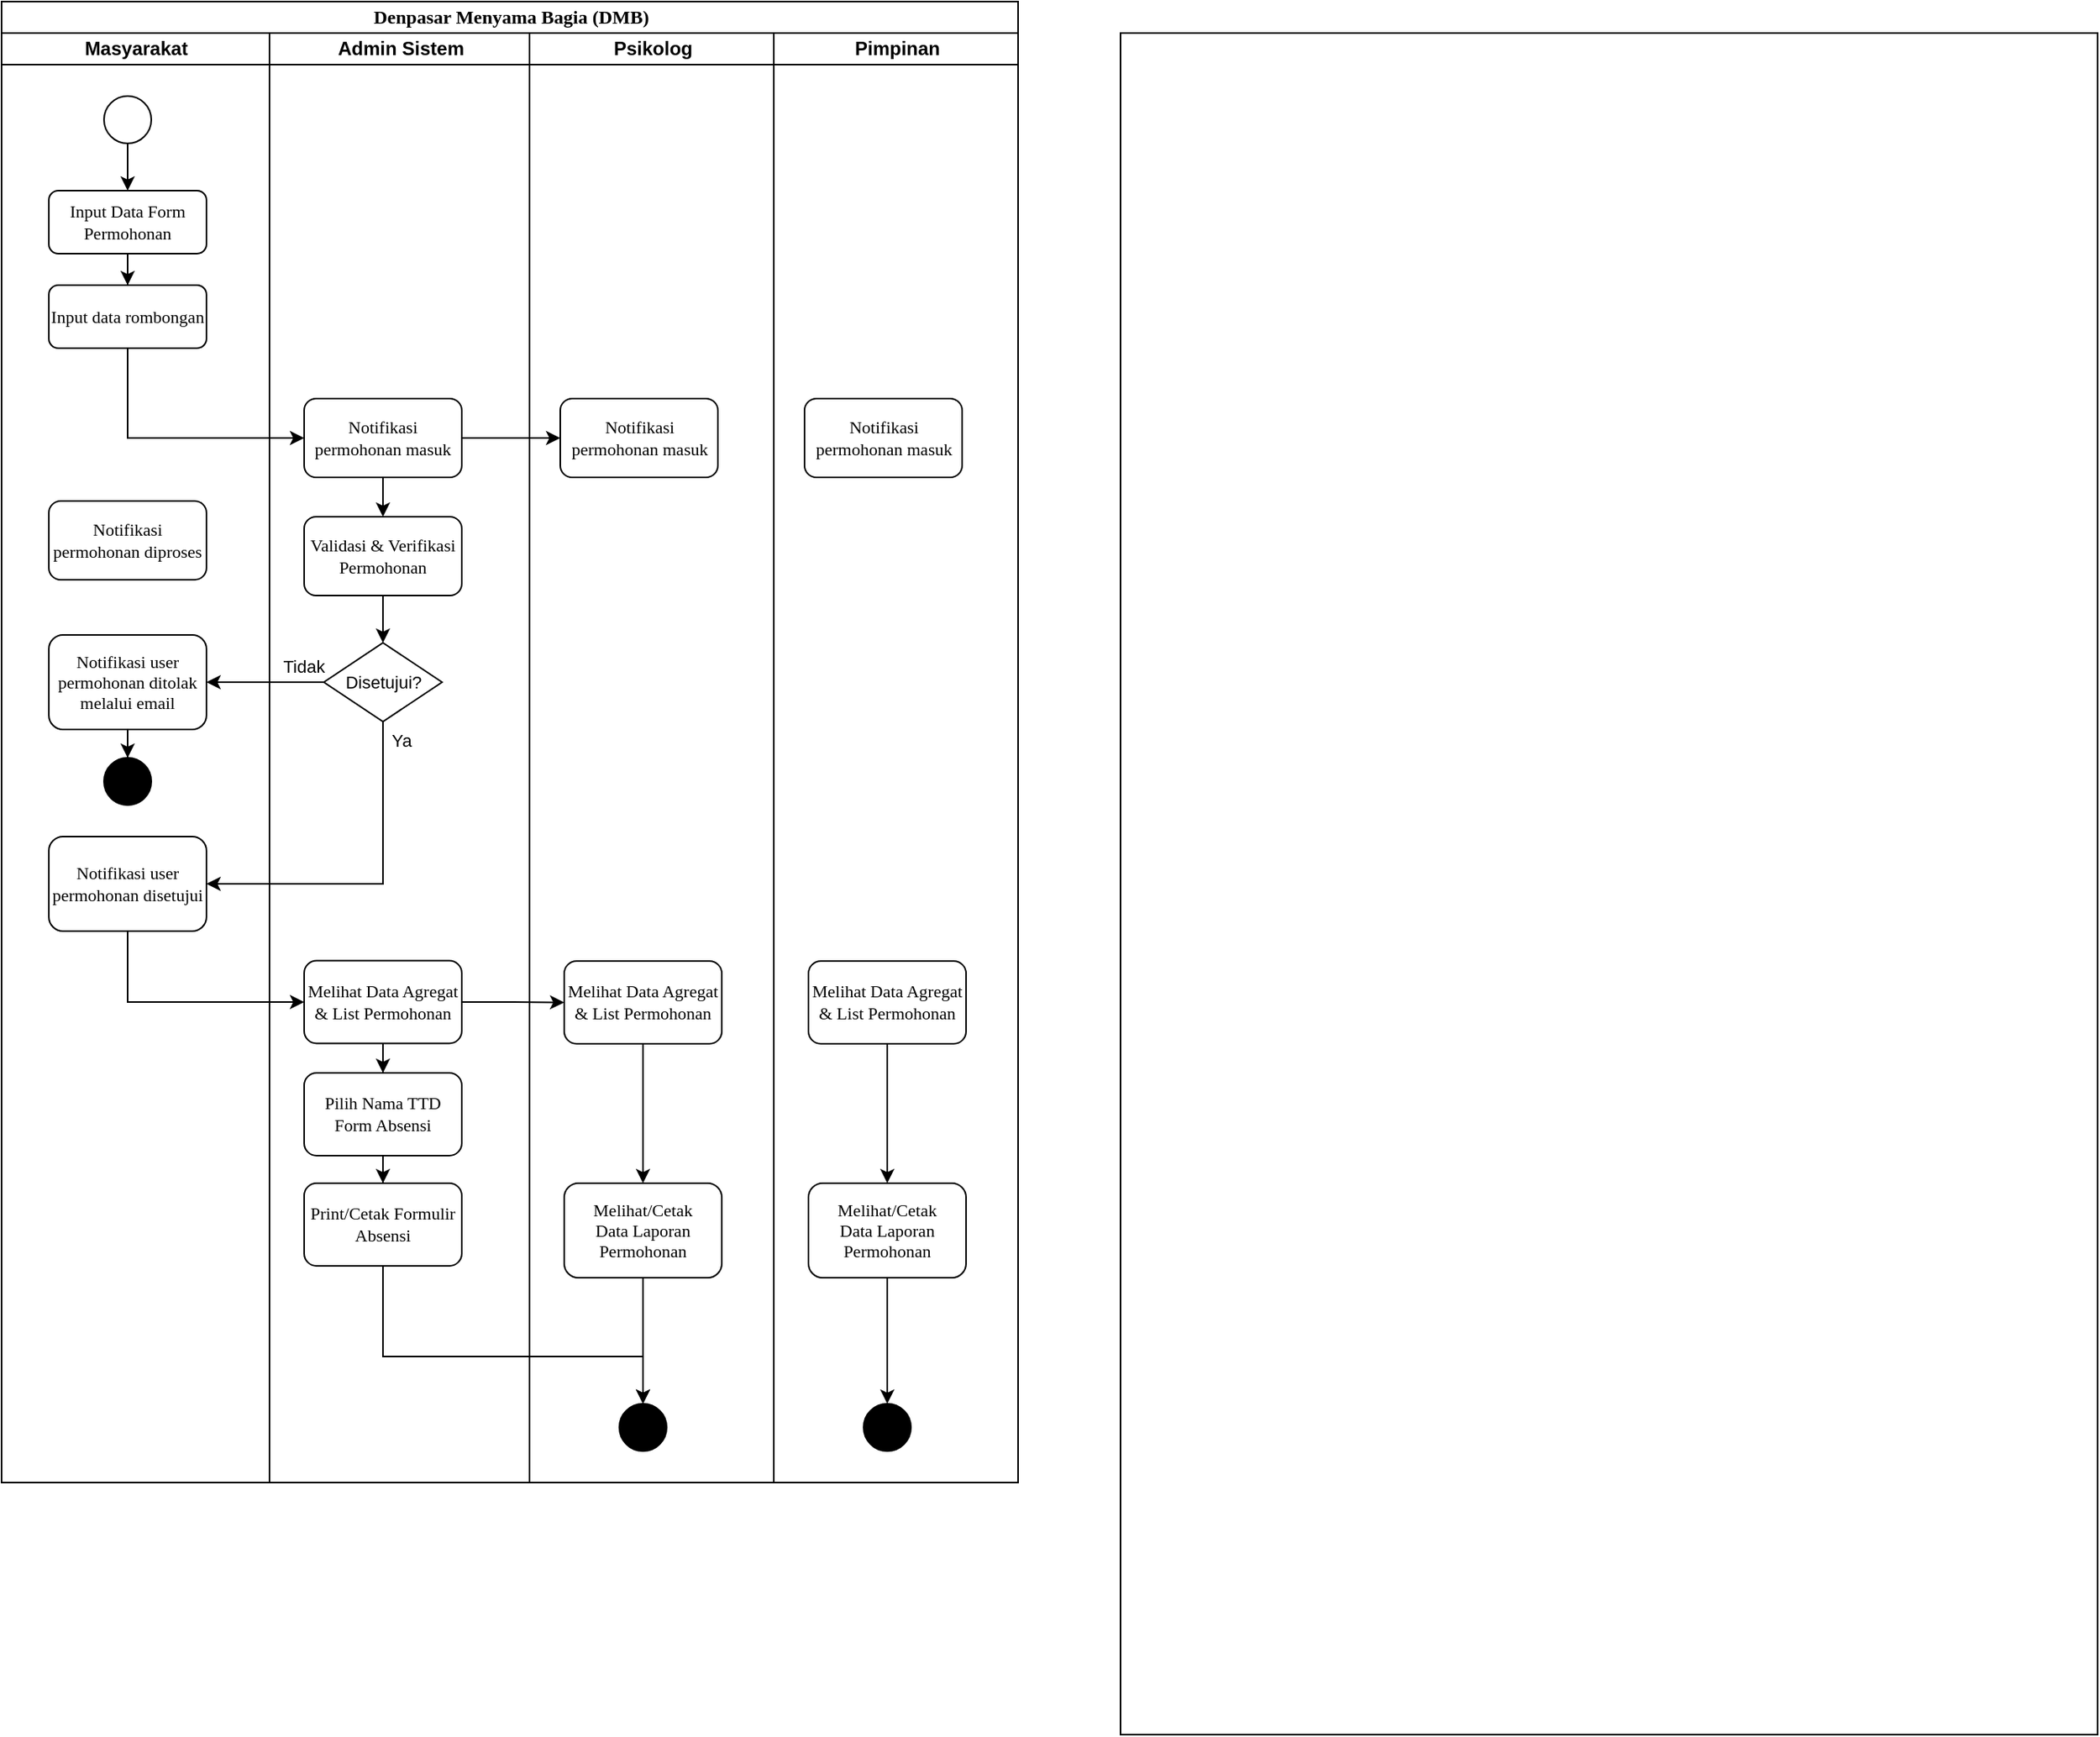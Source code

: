 <mxfile version="26.0.6">
  <diagram name="Page-1" id="74e2e168-ea6b-b213-b513-2b3c1d86103e">
    <mxGraphModel dx="1004" dy="541" grid="1" gridSize="10" guides="1" tooltips="1" connect="1" arrows="1" fold="1" page="1" pageScale="1" pageWidth="1100" pageHeight="850" background="none" math="0" shadow="0">
      <root>
        <mxCell id="0" />
        <mxCell id="1" parent="0" />
        <mxCell id="NHuW_ycCEP214MvrEZXo-8" value="" style="rounded=0;whiteSpace=wrap;html=1;fillColor=none;" parent="1" vertex="1">
          <mxGeometry x="780" y="90" width="620" height="1080" as="geometry" />
        </mxCell>
        <mxCell id="77e6c97f196da883-1" value="&lt;font style=&quot;font-size: 12px;&quot;&gt;Denpasar Menyama Bagia (DMB)&lt;/font&gt;" style="swimlane;html=1;childLayout=stackLayout;startSize=20;rounded=0;shadow=0;labelBackgroundColor=none;strokeWidth=1;fontFamily=Verdana;fontSize=8;align=center;" parent="1" vertex="1">
          <mxGeometry x="70" y="70" width="645" height="940" as="geometry" />
        </mxCell>
        <mxCell id="77e6c97f196da883-2" value="Masyarakat" style="swimlane;html=1;startSize=20;" parent="77e6c97f196da883-1" vertex="1">
          <mxGeometry y="20" width="170" height="920" as="geometry" />
        </mxCell>
        <mxCell id="NHuW_ycCEP214MvrEZXo-3" style="edgeStyle=orthogonalEdgeStyle;rounded=0;orthogonalLoop=1;jettySize=auto;html=1;" parent="77e6c97f196da883-2" source="77e6c97f196da883-8" target="NHuW_ycCEP214MvrEZXo-2" edge="1">
          <mxGeometry relative="1" as="geometry" />
        </mxCell>
        <mxCell id="77e6c97f196da883-8" value="&lt;font style=&quot;font-size: 11px;&quot;&gt;Input Data Form Permohonan&lt;/font&gt;" style="rounded=1;whiteSpace=wrap;html=1;shadow=0;labelBackgroundColor=none;strokeWidth=1;fontFamily=Verdana;fontSize=8;align=center;" parent="77e6c97f196da883-2" vertex="1">
          <mxGeometry x="30" y="100" width="100" height="40" as="geometry" />
        </mxCell>
        <mxCell id="NHuW_ycCEP214MvrEZXo-1" style="edgeStyle=orthogonalEdgeStyle;rounded=0;orthogonalLoop=1;jettySize=auto;html=1;" parent="77e6c97f196da883-2" source="CfGLCQ-AVux36dYBFbCj-1" target="77e6c97f196da883-8" edge="1">
          <mxGeometry relative="1" as="geometry" />
        </mxCell>
        <mxCell id="CfGLCQ-AVux36dYBFbCj-1" value="" style="ellipse;whiteSpace=wrap;html=1;aspect=fixed;" parent="77e6c97f196da883-2" vertex="1">
          <mxGeometry x="65" y="40" width="30" height="30" as="geometry" />
        </mxCell>
        <mxCell id="9PPKJCup4GsYLii_3ZPz-2" value="&lt;font style=&quot;font-size: 11px;&quot;&gt;Notifikasi user permohonan disetujui&lt;/font&gt;" style="rounded=1;whiteSpace=wrap;html=1;shadow=0;labelBackgroundColor=none;strokeWidth=1;fontFamily=Verdana;fontSize=8;align=center;" parent="77e6c97f196da883-2" vertex="1">
          <mxGeometry x="30" y="510" width="100" height="60" as="geometry" />
        </mxCell>
        <mxCell id="glYdVUXlVzHkLnLTy9Cp-6" style="edgeStyle=orthogonalEdgeStyle;rounded=0;orthogonalLoop=1;jettySize=auto;html=1;" parent="77e6c97f196da883-2" source="glYdVUXlVzHkLnLTy9Cp-1" target="glYdVUXlVzHkLnLTy9Cp-5" edge="1">
          <mxGeometry relative="1" as="geometry" />
        </mxCell>
        <mxCell id="glYdVUXlVzHkLnLTy9Cp-1" value="&lt;font style=&quot;font-size: 11px;&quot;&gt;Notifikasi user permohonan ditolak melalui email&lt;/font&gt;" style="rounded=1;whiteSpace=wrap;html=1;shadow=0;labelBackgroundColor=none;strokeWidth=1;fontFamily=Verdana;fontSize=8;align=center;" parent="77e6c97f196da883-2" vertex="1">
          <mxGeometry x="30" y="382" width="100" height="60" as="geometry" />
        </mxCell>
        <mxCell id="glYdVUXlVzHkLnLTy9Cp-5" value="" style="ellipse;whiteSpace=wrap;html=1;fontSize=8;fontFamily=Verdana;rounded=1;shadow=0;labelBackgroundColor=none;strokeWidth=1;direction=south;fillColor=#000000;" parent="77e6c97f196da883-2" vertex="1">
          <mxGeometry x="65" y="460" width="30" height="30" as="geometry" />
        </mxCell>
        <mxCell id="glYdVUXlVzHkLnLTy9Cp-29" value="&lt;font style=&quot;font-size: 11px;&quot;&gt;Notifikasi permohonan diproses&lt;/font&gt;" style="rounded=1;whiteSpace=wrap;html=1;shadow=0;labelBackgroundColor=none;strokeWidth=1;fontFamily=Verdana;fontSize=8;align=center;" parent="77e6c97f196da883-2" vertex="1">
          <mxGeometry x="30" y="297" width="100" height="50" as="geometry" />
        </mxCell>
        <mxCell id="NHuW_ycCEP214MvrEZXo-2" value="&lt;span style=&quot;font-size: 11px;&quot;&gt;Input data rombongan&lt;br&gt;&lt;/span&gt;" style="rounded=1;whiteSpace=wrap;html=1;shadow=0;labelBackgroundColor=none;strokeWidth=1;fontFamily=Verdana;fontSize=8;align=center;" parent="77e6c97f196da883-2" vertex="1">
          <mxGeometry x="30" y="160" width="100" height="40" as="geometry" />
        </mxCell>
        <mxCell id="9PPKJCup4GsYLii_3ZPz-3" style="edgeStyle=orthogonalEdgeStyle;rounded=0;orthogonalLoop=1;jettySize=auto;html=1;entryX=1;entryY=0.5;entryDx=0;entryDy=0;exitX=0.5;exitY=1;exitDx=0;exitDy=0;" parent="77e6c97f196da883-1" source="CfGLCQ-AVux36dYBFbCj-6" target="9PPKJCup4GsYLii_3ZPz-2" edge="1">
          <mxGeometry relative="1" as="geometry">
            <mxPoint x="242" y="500" as="sourcePoint" />
            <mxPoint x="222" y="610" as="targetPoint" />
            <Array as="points">
              <mxPoint x="242" y="560" />
            </Array>
          </mxGeometry>
        </mxCell>
        <mxCell id="CfGLCQ-AVux36dYBFbCj-8" style="edgeStyle=orthogonalEdgeStyle;rounded=0;orthogonalLoop=1;jettySize=auto;html=1;fontSize=11;entryX=1;entryY=0.5;entryDx=0;entryDy=0;" parent="77e6c97f196da883-1" source="CfGLCQ-AVux36dYBFbCj-6" target="glYdVUXlVzHkLnLTy9Cp-1" edge="1">
          <mxGeometry relative="1" as="geometry">
            <mxPoint x="132" y="430" as="targetPoint" />
          </mxGeometry>
        </mxCell>
        <mxCell id="glYdVUXlVzHkLnLTy9Cp-19" style="edgeStyle=orthogonalEdgeStyle;rounded=0;orthogonalLoop=1;jettySize=auto;html=1;entryX=0;entryY=0.5;entryDx=0;entryDy=0;" parent="77e6c97f196da883-1" source="glYdVUXlVzHkLnLTy9Cp-15" target="CfGLCQ-AVux36dYBFbCj-18" edge="1">
          <mxGeometry relative="1" as="geometry">
            <Array as="points">
              <mxPoint x="242" y="860" />
              <mxPoint x="407" y="860" />
            </Array>
          </mxGeometry>
        </mxCell>
        <mxCell id="glYdVUXlVzHkLnLTy9Cp-20" style="edgeStyle=orthogonalEdgeStyle;rounded=0;orthogonalLoop=1;jettySize=auto;html=1;" parent="77e6c97f196da883-1" source="9PPKJCup4GsYLii_3ZPz-7" target="glYdVUXlVzHkLnLTy9Cp-17" edge="1">
          <mxGeometry relative="1" as="geometry" />
        </mxCell>
        <mxCell id="glYdVUXlVzHkLnLTy9Cp-28" style="edgeStyle=orthogonalEdgeStyle;rounded=0;orthogonalLoop=1;jettySize=auto;html=1;" parent="77e6c97f196da883-1" source="glYdVUXlVzHkLnLTy9Cp-24" target="glYdVUXlVzHkLnLTy9Cp-25" edge="1">
          <mxGeometry relative="1" as="geometry" />
        </mxCell>
        <mxCell id="77e6c97f196da883-3" value="Admin Sistem" style="swimlane;html=1;startSize=20;" parent="77e6c97f196da883-1" vertex="1">
          <mxGeometry x="170" y="20" width="165" height="920" as="geometry" />
        </mxCell>
        <mxCell id="CfGLCQ-AVux36dYBFbCj-6" value="Disetujui?" style="rhombus;whiteSpace=wrap;html=1;fontSize=11;" parent="77e6c97f196da883-3" vertex="1">
          <mxGeometry x="34.5" y="387" width="75" height="50" as="geometry" />
        </mxCell>
        <mxCell id="9PPKJCup4GsYLii_3ZPz-6" value="Tidak" style="text;html=1;strokeColor=none;fillColor=none;align=center;verticalAlign=middle;whiteSpace=wrap;rounded=0;fontSize=11;" parent="77e6c97f196da883-3" vertex="1">
          <mxGeometry x="-8" y="387" width="60" height="30" as="geometry" />
        </mxCell>
        <mxCell id="glYdVUXlVzHkLnLTy9Cp-14" style="edgeStyle=orthogonalEdgeStyle;rounded=0;orthogonalLoop=1;jettySize=auto;html=1;" parent="77e6c97f196da883-3" source="9PPKJCup4GsYLii_3ZPz-7" target="glYdVUXlVzHkLnLTy9Cp-12" edge="1">
          <mxGeometry relative="1" as="geometry" />
        </mxCell>
        <mxCell id="9PPKJCup4GsYLii_3ZPz-7" value="&lt;span style=&quot;font-size: 11px;&quot;&gt;Melihat Data Agregat &amp;amp; List Permohonan&lt;br&gt;&lt;/span&gt;" style="rounded=1;whiteSpace=wrap;html=1;shadow=0;labelBackgroundColor=none;strokeWidth=1;fontFamily=Verdana;fontSize=8;align=center;" parent="77e6c97f196da883-3" vertex="1">
          <mxGeometry x="22" y="588.75" width="100" height="52.5" as="geometry" />
        </mxCell>
        <mxCell id="77e6c97f196da883-11" value="&lt;font style=&quot;font-size: 11px;&quot;&gt;Validasi &amp;amp; Verifikasi Permohonan&lt;/font&gt;" style="rounded=1;whiteSpace=wrap;html=1;shadow=0;labelBackgroundColor=none;strokeWidth=1;fontFamily=Verdana;fontSize=8;align=center;" parent="77e6c97f196da883-3" vertex="1">
          <mxGeometry x="22" y="307" width="100" height="50" as="geometry" />
        </mxCell>
        <mxCell id="CfGLCQ-AVux36dYBFbCj-7" style="edgeStyle=orthogonalEdgeStyle;rounded=0;orthogonalLoop=1;jettySize=auto;html=1;fontSize=11;" parent="77e6c97f196da883-3" source="77e6c97f196da883-11" target="CfGLCQ-AVux36dYBFbCj-6" edge="1">
          <mxGeometry relative="1" as="geometry" />
        </mxCell>
        <mxCell id="glYdVUXlVzHkLnLTy9Cp-16" style="edgeStyle=orthogonalEdgeStyle;rounded=0;orthogonalLoop=1;jettySize=auto;html=1;" parent="77e6c97f196da883-3" source="glYdVUXlVzHkLnLTy9Cp-12" target="glYdVUXlVzHkLnLTy9Cp-15" edge="1">
          <mxGeometry relative="1" as="geometry" />
        </mxCell>
        <mxCell id="glYdVUXlVzHkLnLTy9Cp-12" value="&lt;span style=&quot;font-size: 11px;&quot;&gt;Pilih Nama TTD Form Absensi&lt;br&gt;&lt;/span&gt;" style="rounded=1;whiteSpace=wrap;html=1;shadow=0;labelBackgroundColor=none;strokeWidth=1;fontFamily=Verdana;fontSize=8;align=center;" parent="77e6c97f196da883-3" vertex="1">
          <mxGeometry x="22" y="660" width="100" height="52.5" as="geometry" />
        </mxCell>
        <mxCell id="glYdVUXlVzHkLnLTy9Cp-15" value="&lt;span style=&quot;font-size: 11px;&quot;&gt;Print/Cetak Formulir Absensi&lt;br&gt;&lt;/span&gt;" style="rounded=1;whiteSpace=wrap;html=1;shadow=0;labelBackgroundColor=none;strokeWidth=1;fontFamily=Verdana;fontSize=8;align=center;" parent="77e6c97f196da883-3" vertex="1">
          <mxGeometry x="22" y="730" width="100" height="52.5" as="geometry" />
        </mxCell>
        <mxCell id="glYdVUXlVzHkLnLTy9Cp-22" value="Ya" style="text;html=1;strokeColor=none;fillColor=none;align=center;verticalAlign=middle;whiteSpace=wrap;rounded=0;fontSize=11;" parent="77e6c97f196da883-3" vertex="1">
          <mxGeometry x="54" y="434" width="60" height="30" as="geometry" />
        </mxCell>
        <mxCell id="glYdVUXlVzHkLnLTy9Cp-27" style="edgeStyle=orthogonalEdgeStyle;rounded=0;orthogonalLoop=1;jettySize=auto;html=1;" parent="77e6c97f196da883-3" source="glYdVUXlVzHkLnLTy9Cp-24" target="77e6c97f196da883-11" edge="1">
          <mxGeometry relative="1" as="geometry" />
        </mxCell>
        <mxCell id="glYdVUXlVzHkLnLTy9Cp-24" value="&lt;font style=&quot;font-size: 11px;&quot;&gt;Notifikasi permohonan masuk&lt;/font&gt;" style="rounded=1;whiteSpace=wrap;html=1;shadow=0;labelBackgroundColor=none;strokeWidth=1;fontFamily=Verdana;fontSize=8;align=center;" parent="77e6c97f196da883-3" vertex="1">
          <mxGeometry x="22" y="232" width="100" height="50" as="geometry" />
        </mxCell>
        <mxCell id="77e6c97f196da883-4" value="Psikolog" style="swimlane;html=1;startSize=20;" parent="77e6c97f196da883-1" vertex="1">
          <mxGeometry x="335" y="20" width="155" height="920" as="geometry" />
        </mxCell>
        <mxCell id="CfGLCQ-AVux36dYBFbCj-13" value="&lt;font style=&quot;font-size: 11px;&quot;&gt;Melihat/Cetak&lt;br&gt;Data Laporan Permohonan&lt;/font&gt;" style="rounded=1;whiteSpace=wrap;html=1;shadow=0;labelBackgroundColor=none;strokeWidth=1;fontFamily=Verdana;fontSize=8;align=center;" parent="77e6c97f196da883-4" vertex="1">
          <mxGeometry x="22" y="730" width="100" height="60" as="geometry" />
        </mxCell>
        <mxCell id="CfGLCQ-AVux36dYBFbCj-19" value="" style="edgeStyle=orthogonalEdgeStyle;rounded=0;orthogonalLoop=1;jettySize=auto;html=1;fontSize=11;exitX=0.5;exitY=1;exitDx=0;exitDy=0;" parent="77e6c97f196da883-4" source="CfGLCQ-AVux36dYBFbCj-13" target="CfGLCQ-AVux36dYBFbCj-18" edge="1">
          <mxGeometry relative="1" as="geometry">
            <mxPoint x="72" y="986" as="sourcePoint" />
          </mxGeometry>
        </mxCell>
        <mxCell id="CfGLCQ-AVux36dYBFbCj-18" value="" style="ellipse;whiteSpace=wrap;html=1;fontSize=8;fontFamily=Verdana;rounded=1;shadow=0;labelBackgroundColor=none;strokeWidth=1;direction=south;fillColor=#000000;" parent="77e6c97f196da883-4" vertex="1">
          <mxGeometry x="57" y="870" width="30" height="30" as="geometry" />
        </mxCell>
        <mxCell id="glYdVUXlVzHkLnLTy9Cp-18" style="edgeStyle=orthogonalEdgeStyle;rounded=0;orthogonalLoop=1;jettySize=auto;html=1;" parent="77e6c97f196da883-4" source="glYdVUXlVzHkLnLTy9Cp-17" target="CfGLCQ-AVux36dYBFbCj-13" edge="1">
          <mxGeometry relative="1" as="geometry" />
        </mxCell>
        <mxCell id="glYdVUXlVzHkLnLTy9Cp-17" value="&lt;span style=&quot;font-size: 11px;&quot;&gt;Melihat Data Agregat &amp;amp; List Permohonan&lt;br&gt;&lt;/span&gt;" style="rounded=1;whiteSpace=wrap;html=1;shadow=0;labelBackgroundColor=none;strokeWidth=1;fontFamily=Verdana;fontSize=8;align=center;" parent="77e6c97f196da883-4" vertex="1">
          <mxGeometry x="22" y="589" width="100" height="52.5" as="geometry" />
        </mxCell>
        <mxCell id="glYdVUXlVzHkLnLTy9Cp-25" value="&lt;font style=&quot;font-size: 11px;&quot;&gt;Notifikasi&lt;br&gt;permohonan masuk&lt;/font&gt;" style="rounded=1;whiteSpace=wrap;html=1;shadow=0;labelBackgroundColor=none;strokeWidth=1;fontFamily=Verdana;fontSize=8;align=center;" parent="77e6c97f196da883-4" vertex="1">
          <mxGeometry x="19.5" y="232" width="100" height="50" as="geometry" />
        </mxCell>
        <mxCell id="NHuW_ycCEP214MvrEZXo-4" style="edgeStyle=orthogonalEdgeStyle;rounded=0;orthogonalLoop=1;jettySize=auto;html=1;entryX=0;entryY=0.5;entryDx=0;entryDy=0;" parent="77e6c97f196da883-1" source="9PPKJCup4GsYLii_3ZPz-2" target="9PPKJCup4GsYLii_3ZPz-7" edge="1">
          <mxGeometry relative="1" as="geometry">
            <Array as="points">
              <mxPoint x="80" y="635" />
            </Array>
          </mxGeometry>
        </mxCell>
        <mxCell id="NHuW_ycCEP214MvrEZXo-6" style="edgeStyle=orthogonalEdgeStyle;rounded=0;orthogonalLoop=1;jettySize=auto;html=1;entryX=0;entryY=0.5;entryDx=0;entryDy=0;" parent="77e6c97f196da883-1" source="NHuW_ycCEP214MvrEZXo-2" target="glYdVUXlVzHkLnLTy9Cp-24" edge="1">
          <mxGeometry relative="1" as="geometry">
            <Array as="points">
              <mxPoint x="80" y="277" />
            </Array>
          </mxGeometry>
        </mxCell>
        <mxCell id="26xbkcS0d-30h95iVf0r-1" value="Pimpinan" style="swimlane;html=1;startSize=20;" vertex="1" parent="77e6c97f196da883-1">
          <mxGeometry x="490" y="20" width="155" height="920" as="geometry" />
        </mxCell>
        <mxCell id="26xbkcS0d-30h95iVf0r-2" value="&lt;font style=&quot;font-size: 11px;&quot;&gt;Melihat/Cetak&lt;br&gt;Data Laporan Permohonan&lt;/font&gt;" style="rounded=1;whiteSpace=wrap;html=1;shadow=0;labelBackgroundColor=none;strokeWidth=1;fontFamily=Verdana;fontSize=8;align=center;" vertex="1" parent="26xbkcS0d-30h95iVf0r-1">
          <mxGeometry x="22" y="730" width="100" height="60" as="geometry" />
        </mxCell>
        <mxCell id="26xbkcS0d-30h95iVf0r-3" value="" style="edgeStyle=orthogonalEdgeStyle;rounded=0;orthogonalLoop=1;jettySize=auto;html=1;fontSize=11;exitX=0.5;exitY=1;exitDx=0;exitDy=0;" edge="1" parent="26xbkcS0d-30h95iVf0r-1" source="26xbkcS0d-30h95iVf0r-2" target="26xbkcS0d-30h95iVf0r-4">
          <mxGeometry relative="1" as="geometry">
            <mxPoint x="72" y="986" as="sourcePoint" />
          </mxGeometry>
        </mxCell>
        <mxCell id="26xbkcS0d-30h95iVf0r-4" value="" style="ellipse;whiteSpace=wrap;html=1;fontSize=8;fontFamily=Verdana;rounded=1;shadow=0;labelBackgroundColor=none;strokeWidth=1;direction=south;fillColor=#000000;" vertex="1" parent="26xbkcS0d-30h95iVf0r-1">
          <mxGeometry x="57" y="870" width="30" height="30" as="geometry" />
        </mxCell>
        <mxCell id="26xbkcS0d-30h95iVf0r-5" style="edgeStyle=orthogonalEdgeStyle;rounded=0;orthogonalLoop=1;jettySize=auto;html=1;" edge="1" parent="26xbkcS0d-30h95iVf0r-1" source="26xbkcS0d-30h95iVf0r-6" target="26xbkcS0d-30h95iVf0r-2">
          <mxGeometry relative="1" as="geometry" />
        </mxCell>
        <mxCell id="26xbkcS0d-30h95iVf0r-6" value="&lt;span style=&quot;font-size: 11px;&quot;&gt;Melihat Data Agregat &amp;amp; List Permohonan&lt;br&gt;&lt;/span&gt;" style="rounded=1;whiteSpace=wrap;html=1;shadow=0;labelBackgroundColor=none;strokeWidth=1;fontFamily=Verdana;fontSize=8;align=center;" vertex="1" parent="26xbkcS0d-30h95iVf0r-1">
          <mxGeometry x="22" y="589" width="100" height="52.5" as="geometry" />
        </mxCell>
        <mxCell id="26xbkcS0d-30h95iVf0r-7" value="&lt;font style=&quot;font-size: 11px;&quot;&gt;Notifikasi&lt;br&gt;permohonan masuk&lt;/font&gt;" style="rounded=1;whiteSpace=wrap;html=1;shadow=0;labelBackgroundColor=none;strokeWidth=1;fontFamily=Verdana;fontSize=8;align=center;" vertex="1" parent="26xbkcS0d-30h95iVf0r-1">
          <mxGeometry x="19.5" y="232" width="100" height="50" as="geometry" />
        </mxCell>
      </root>
    </mxGraphModel>
  </diagram>
</mxfile>
